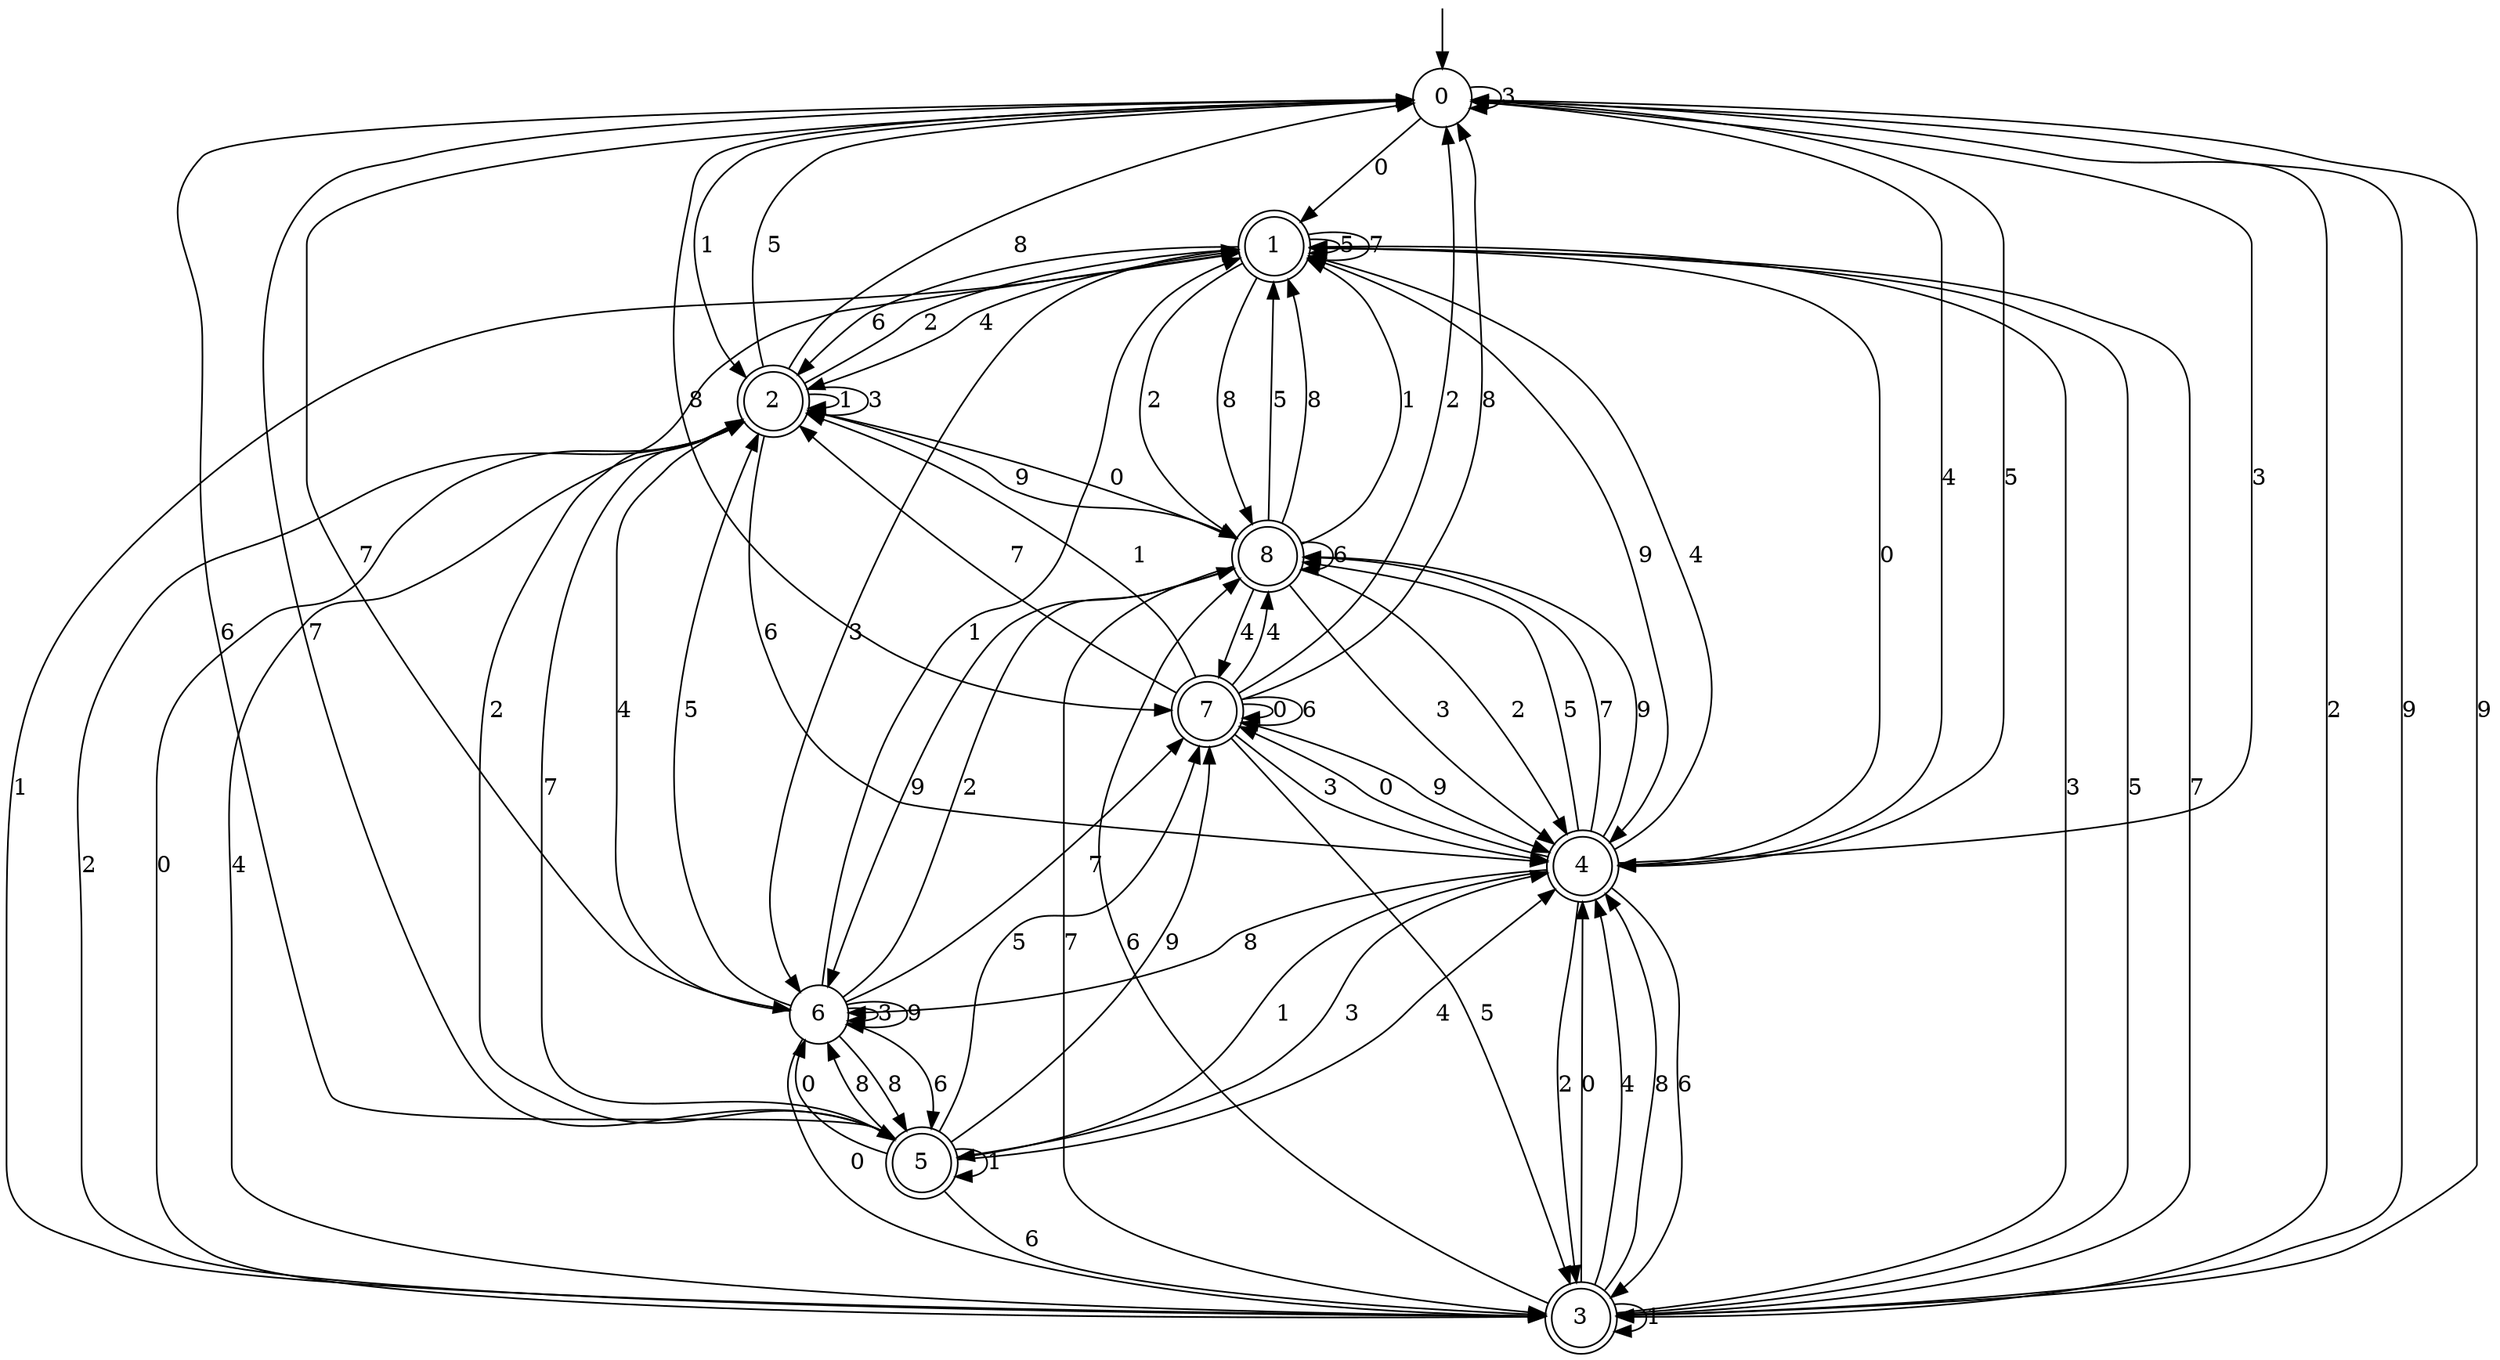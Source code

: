 digraph g {

	s0 [shape="circle" label="0"];
	s1 [shape="doublecircle" label="1"];
	s2 [shape="doublecircle" label="2"];
	s3 [shape="doublecircle" label="3"];
	s4 [shape="doublecircle" label="4"];
	s5 [shape="doublecircle" label="5"];
	s6 [shape="circle" label="6"];
	s7 [shape="doublecircle" label="7"];
	s8 [shape="doublecircle" label="8"];
	s0 -> s1 [label="0"];
	s0 -> s2 [label="1"];
	s0 -> s3 [label="2"];
	s0 -> s0 [label="3"];
	s0 -> s4 [label="4"];
	s0 -> s4 [label="5"];
	s0 -> s5 [label="6"];
	s0 -> s6 [label="7"];
	s0 -> s7 [label="8"];
	s0 -> s3 [label="9"];
	s1 -> s4 [label="0"];
	s1 -> s3 [label="1"];
	s1 -> s8 [label="2"];
	s1 -> s6 [label="3"];
	s1 -> s2 [label="4"];
	s1 -> s1 [label="5"];
	s1 -> s2 [label="6"];
	s1 -> s1 [label="7"];
	s1 -> s8 [label="8"];
	s1 -> s4 [label="9"];
	s2 -> s3 [label="0"];
	s2 -> s2 [label="1"];
	s2 -> s1 [label="2"];
	s2 -> s2 [label="3"];
	s2 -> s3 [label="4"];
	s2 -> s0 [label="5"];
	s2 -> s4 [label="6"];
	s2 -> s5 [label="7"];
	s2 -> s0 [label="8"];
	s2 -> s8 [label="9"];
	s3 -> s4 [label="0"];
	s3 -> s3 [label="1"];
	s3 -> s2 [label="2"];
	s3 -> s1 [label="3"];
	s3 -> s4 [label="4"];
	s3 -> s1 [label="5"];
	s3 -> s8 [label="6"];
	s3 -> s1 [label="7"];
	s3 -> s4 [label="8"];
	s3 -> s0 [label="9"];
	s4 -> s7 [label="0"];
	s4 -> s5 [label="1"];
	s4 -> s3 [label="2"];
	s4 -> s0 [label="3"];
	s4 -> s1 [label="4"];
	s4 -> s8 [label="5"];
	s4 -> s3 [label="6"];
	s4 -> s8 [label="7"];
	s4 -> s6 [label="8"];
	s4 -> s8 [label="9"];
	s5 -> s6 [label="0"];
	s5 -> s5 [label="1"];
	s5 -> s1 [label="2"];
	s5 -> s4 [label="3"];
	s5 -> s4 [label="4"];
	s5 -> s7 [label="5"];
	s5 -> s3 [label="6"];
	s5 -> s0 [label="7"];
	s5 -> s6 [label="8"];
	s5 -> s7 [label="9"];
	s6 -> s3 [label="0"];
	s6 -> s1 [label="1"];
	s6 -> s8 [label="2"];
	s6 -> s6 [label="3"];
	s6 -> s2 [label="4"];
	s6 -> s2 [label="5"];
	s6 -> s5 [label="6"];
	s6 -> s7 [label="7"];
	s6 -> s5 [label="8"];
	s6 -> s6 [label="9"];
	s7 -> s7 [label="0"];
	s7 -> s2 [label="1"];
	s7 -> s0 [label="2"];
	s7 -> s4 [label="3"];
	s7 -> s8 [label="4"];
	s7 -> s3 [label="5"];
	s7 -> s7 [label="6"];
	s7 -> s2 [label="7"];
	s7 -> s0 [label="8"];
	s7 -> s4 [label="9"];
	s8 -> s2 [label="0"];
	s8 -> s1 [label="1"];
	s8 -> s4 [label="2"];
	s8 -> s4 [label="3"];
	s8 -> s7 [label="4"];
	s8 -> s1 [label="5"];
	s8 -> s8 [label="6"];
	s8 -> s3 [label="7"];
	s8 -> s1 [label="8"];
	s8 -> s6 [label="9"];

__start0 [label="" shape="none" width="0" height="0"];
__start0 -> s0;

}
